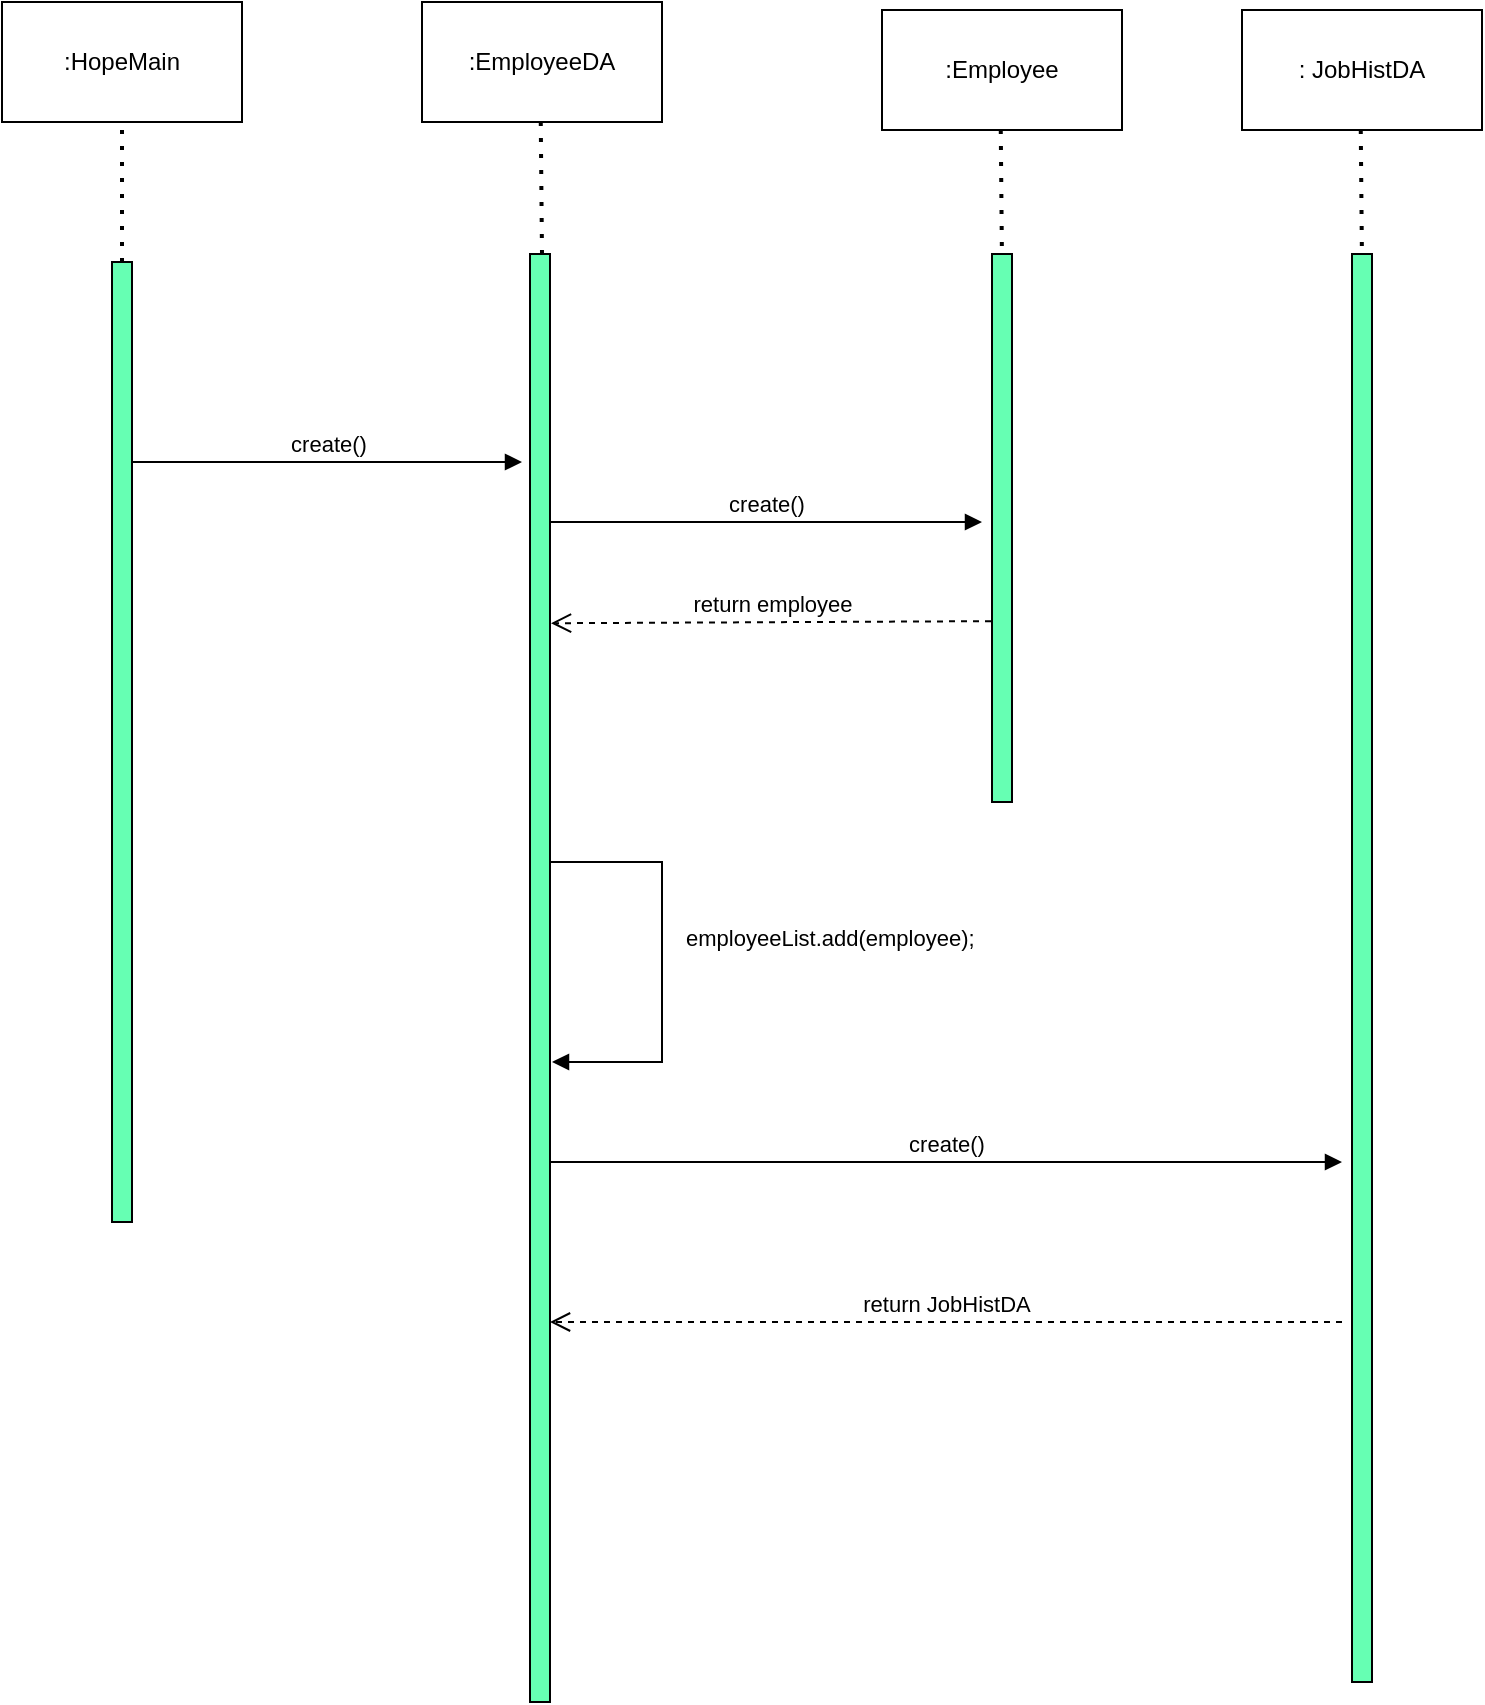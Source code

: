 <mxfile version="20.3.3" type="github">
  <diagram id="J7A_s158Nz4W3Jq0DBzA" name="Page-1">
    <mxGraphModel dx="1572" dy="1135" grid="1" gridSize="10" guides="1" tooltips="1" connect="1" arrows="1" fold="1" page="1" pageScale="1" pageWidth="850" pageHeight="1100" math="0" shadow="0">
      <root>
        <mxCell id="0" />
        <mxCell id="1" parent="0" />
        <mxCell id="gY7JCMz-JdeeedZS7ncq-2" value=":HopeMain" style="rounded=0;whiteSpace=wrap;html=1;" vertex="1" parent="1">
          <mxGeometry x="190" y="160" width="120" height="60" as="geometry" />
        </mxCell>
        <mxCell id="gY7JCMz-JdeeedZS7ncq-6" value="" style="endArrow=none;dashed=1;html=1;dashPattern=1 3;strokeWidth=2;rounded=0;exitX=0.5;exitY=0;exitDx=0;exitDy=0;entryX=0.5;entryY=1;entryDx=0;entryDy=0;" edge="1" parent="1" target="gY7JCMz-JdeeedZS7ncq-2">
          <mxGeometry width="50" height="50" relative="1" as="geometry">
            <mxPoint x="250" y="290" as="sourcePoint" />
            <mxPoint x="260" y="220" as="targetPoint" />
          </mxGeometry>
        </mxCell>
        <mxCell id="gY7JCMz-JdeeedZS7ncq-7" value=":EmployeeDA" style="rounded=0;whiteSpace=wrap;html=1;" vertex="1" parent="1">
          <mxGeometry x="400" y="160" width="120" height="60" as="geometry" />
        </mxCell>
        <mxCell id="gY7JCMz-JdeeedZS7ncq-8" value="" style="endArrow=none;dashed=1;html=1;dashPattern=1 3;strokeWidth=2;rounded=0;entryX=0.5;entryY=1;entryDx=0;entryDy=0;exitX=0.5;exitY=0;exitDx=0;exitDy=0;" edge="1" parent="1">
          <mxGeometry width="50" height="50" relative="1" as="geometry">
            <mxPoint x="460" y="286" as="sourcePoint" />
            <mxPoint x="459.38" y="220" as="targetPoint" />
          </mxGeometry>
        </mxCell>
        <mxCell id="gY7JCMz-JdeeedZS7ncq-12" value=":Employee" style="rounded=0;whiteSpace=wrap;html=1;" vertex="1" parent="1">
          <mxGeometry x="630" y="164" width="120" height="60" as="geometry" />
        </mxCell>
        <mxCell id="gY7JCMz-JdeeedZS7ncq-13" value="" style="endArrow=none;dashed=1;html=1;dashPattern=1 3;strokeWidth=2;rounded=0;entryX=0.5;entryY=1;entryDx=0;entryDy=0;exitX=0.5;exitY=0;exitDx=0;exitDy=0;" edge="1" parent="1">
          <mxGeometry width="50" height="50" relative="1" as="geometry">
            <mxPoint x="690" y="290" as="sourcePoint" />
            <mxPoint x="689.38" y="224" as="targetPoint" />
          </mxGeometry>
        </mxCell>
        <mxCell id="gY7JCMz-JdeeedZS7ncq-27" value="" style="html=1;points=[];perimeter=orthogonalPerimeter;fillColor=#66FFB3;" vertex="1" parent="1">
          <mxGeometry x="245" y="290" width="10" height="480" as="geometry" />
        </mxCell>
        <mxCell id="gY7JCMz-JdeeedZS7ncq-28" value="" style="html=1;points=[];perimeter=orthogonalPerimeter;fillColor=#66FFB3;" vertex="1" parent="1">
          <mxGeometry x="454" y="286" width="10" height="724" as="geometry" />
        </mxCell>
        <mxCell id="gY7JCMz-JdeeedZS7ncq-29" value="" style="html=1;points=[];perimeter=orthogonalPerimeter;fillColor=#66FFB3;" vertex="1" parent="1">
          <mxGeometry x="685" y="286" width="10" height="274" as="geometry" />
        </mxCell>
        <mxCell id="gY7JCMz-JdeeedZS7ncq-30" value="create()" style="html=1;verticalAlign=bottom;endArrow=block;rounded=0;" edge="1" parent="1">
          <mxGeometry width="80" relative="1" as="geometry">
            <mxPoint x="255" y="390" as="sourcePoint" />
            <mxPoint x="450" y="390" as="targetPoint" />
          </mxGeometry>
        </mxCell>
        <mxCell id="gY7JCMz-JdeeedZS7ncq-31" value="create()" style="html=1;verticalAlign=bottom;endArrow=block;rounded=0;" edge="1" parent="1">
          <mxGeometry width="80" relative="1" as="geometry">
            <mxPoint x="464" y="420" as="sourcePoint" />
            <mxPoint x="680" y="420" as="targetPoint" />
          </mxGeometry>
        </mxCell>
        <mxCell id="gY7JCMz-JdeeedZS7ncq-32" value="return employee" style="html=1;verticalAlign=bottom;endArrow=open;dashed=1;endSize=8;rounded=0;entryX=1.05;entryY=0.255;entryDx=0;entryDy=0;entryPerimeter=0;exitX=-0.05;exitY=0.67;exitDx=0;exitDy=0;exitPerimeter=0;" edge="1" parent="1" source="gY7JCMz-JdeeedZS7ncq-29" target="gY7JCMz-JdeeedZS7ncq-28">
          <mxGeometry relative="1" as="geometry">
            <mxPoint x="660" y="470" as="sourcePoint" />
            <mxPoint x="580" y="470" as="targetPoint" />
          </mxGeometry>
        </mxCell>
        <mxCell id="gY7JCMz-JdeeedZS7ncq-40" value="employeeList.add(employee);" style="endArrow=block;endFill=1;html=1;edgeStyle=orthogonalEdgeStyle;align=left;verticalAlign=top;rounded=0;" edge="1" parent="1">
          <mxGeometry x="-0.127" y="10" relative="1" as="geometry">
            <mxPoint x="464" y="570" as="sourcePoint" />
            <mxPoint x="465" y="690" as="targetPoint" />
            <Array as="points">
              <mxPoint x="464" y="590" />
              <mxPoint x="520" y="590" />
              <mxPoint x="520" y="690" />
            </Array>
            <mxPoint as="offset" />
          </mxGeometry>
        </mxCell>
        <mxCell id="gY7JCMz-JdeeedZS7ncq-42" value=": JobHistDA&lt;br/&gt;" style="rounded=0;whiteSpace=wrap;html=1;" vertex="1" parent="1">
          <mxGeometry x="810" y="164" width="120" height="60" as="geometry" />
        </mxCell>
        <mxCell id="gY7JCMz-JdeeedZS7ncq-43" value="" style="endArrow=none;dashed=1;html=1;dashPattern=1 3;strokeWidth=2;rounded=0;entryX=0.5;entryY=1;entryDx=0;entryDy=0;exitX=0.5;exitY=0;exitDx=0;exitDy=0;" edge="1" parent="1">
          <mxGeometry width="50" height="50" relative="1" as="geometry">
            <mxPoint x="870" y="290" as="sourcePoint" />
            <mxPoint x="869.38" y="224" as="targetPoint" />
          </mxGeometry>
        </mxCell>
        <mxCell id="gY7JCMz-JdeeedZS7ncq-44" value="" style="html=1;points=[];perimeter=orthogonalPerimeter;fillColor=#66FFB3;" vertex="1" parent="1">
          <mxGeometry x="865" y="286" width="10" height="714" as="geometry" />
        </mxCell>
        <mxCell id="gY7JCMz-JdeeedZS7ncq-45" value="create()" style="html=1;verticalAlign=bottom;endArrow=block;rounded=0;" edge="1" parent="1">
          <mxGeometry width="80" relative="1" as="geometry">
            <mxPoint x="464" y="740" as="sourcePoint" />
            <mxPoint x="860" y="740" as="targetPoint" />
          </mxGeometry>
        </mxCell>
        <mxCell id="gY7JCMz-JdeeedZS7ncq-46" value="return JobHistDA" style="html=1;verticalAlign=bottom;endArrow=open;dashed=1;endSize=8;rounded=0;" edge="1" parent="1">
          <mxGeometry relative="1" as="geometry">
            <mxPoint x="860" y="820" as="sourcePoint" />
            <mxPoint x="464" y="820" as="targetPoint" />
          </mxGeometry>
        </mxCell>
      </root>
    </mxGraphModel>
  </diagram>
</mxfile>
